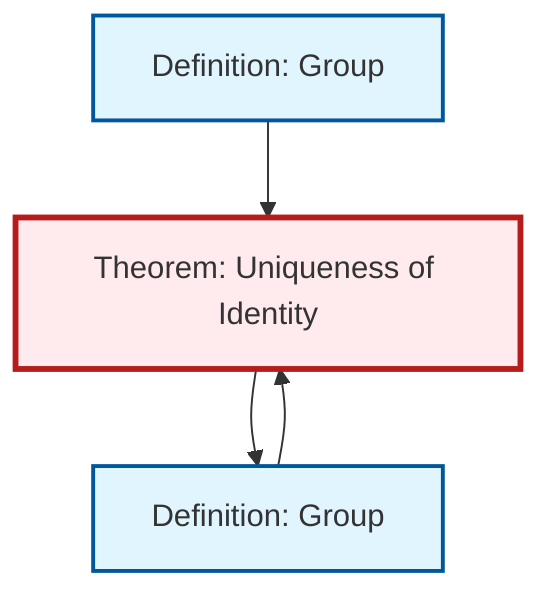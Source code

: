 graph TD
    classDef definition fill:#e1f5fe,stroke:#01579b,stroke-width:2px
    classDef theorem fill:#f3e5f5,stroke:#4a148c,stroke-width:2px
    classDef axiom fill:#fff3e0,stroke:#e65100,stroke-width:2px
    classDef example fill:#e8f5e9,stroke:#1b5e20,stroke-width:2px
    classDef current fill:#ffebee,stroke:#b71c1c,stroke-width:3px
    thm-unique-identity["Theorem: Uniqueness of Identity"]:::theorem
    def-group-example["Definition: Group"]:::definition
    def-group["Definition: Group"]:::definition
    def-group --> thm-unique-identity
    def-group-example --> thm-unique-identity
    thm-unique-identity --> def-group
    class thm-unique-identity current